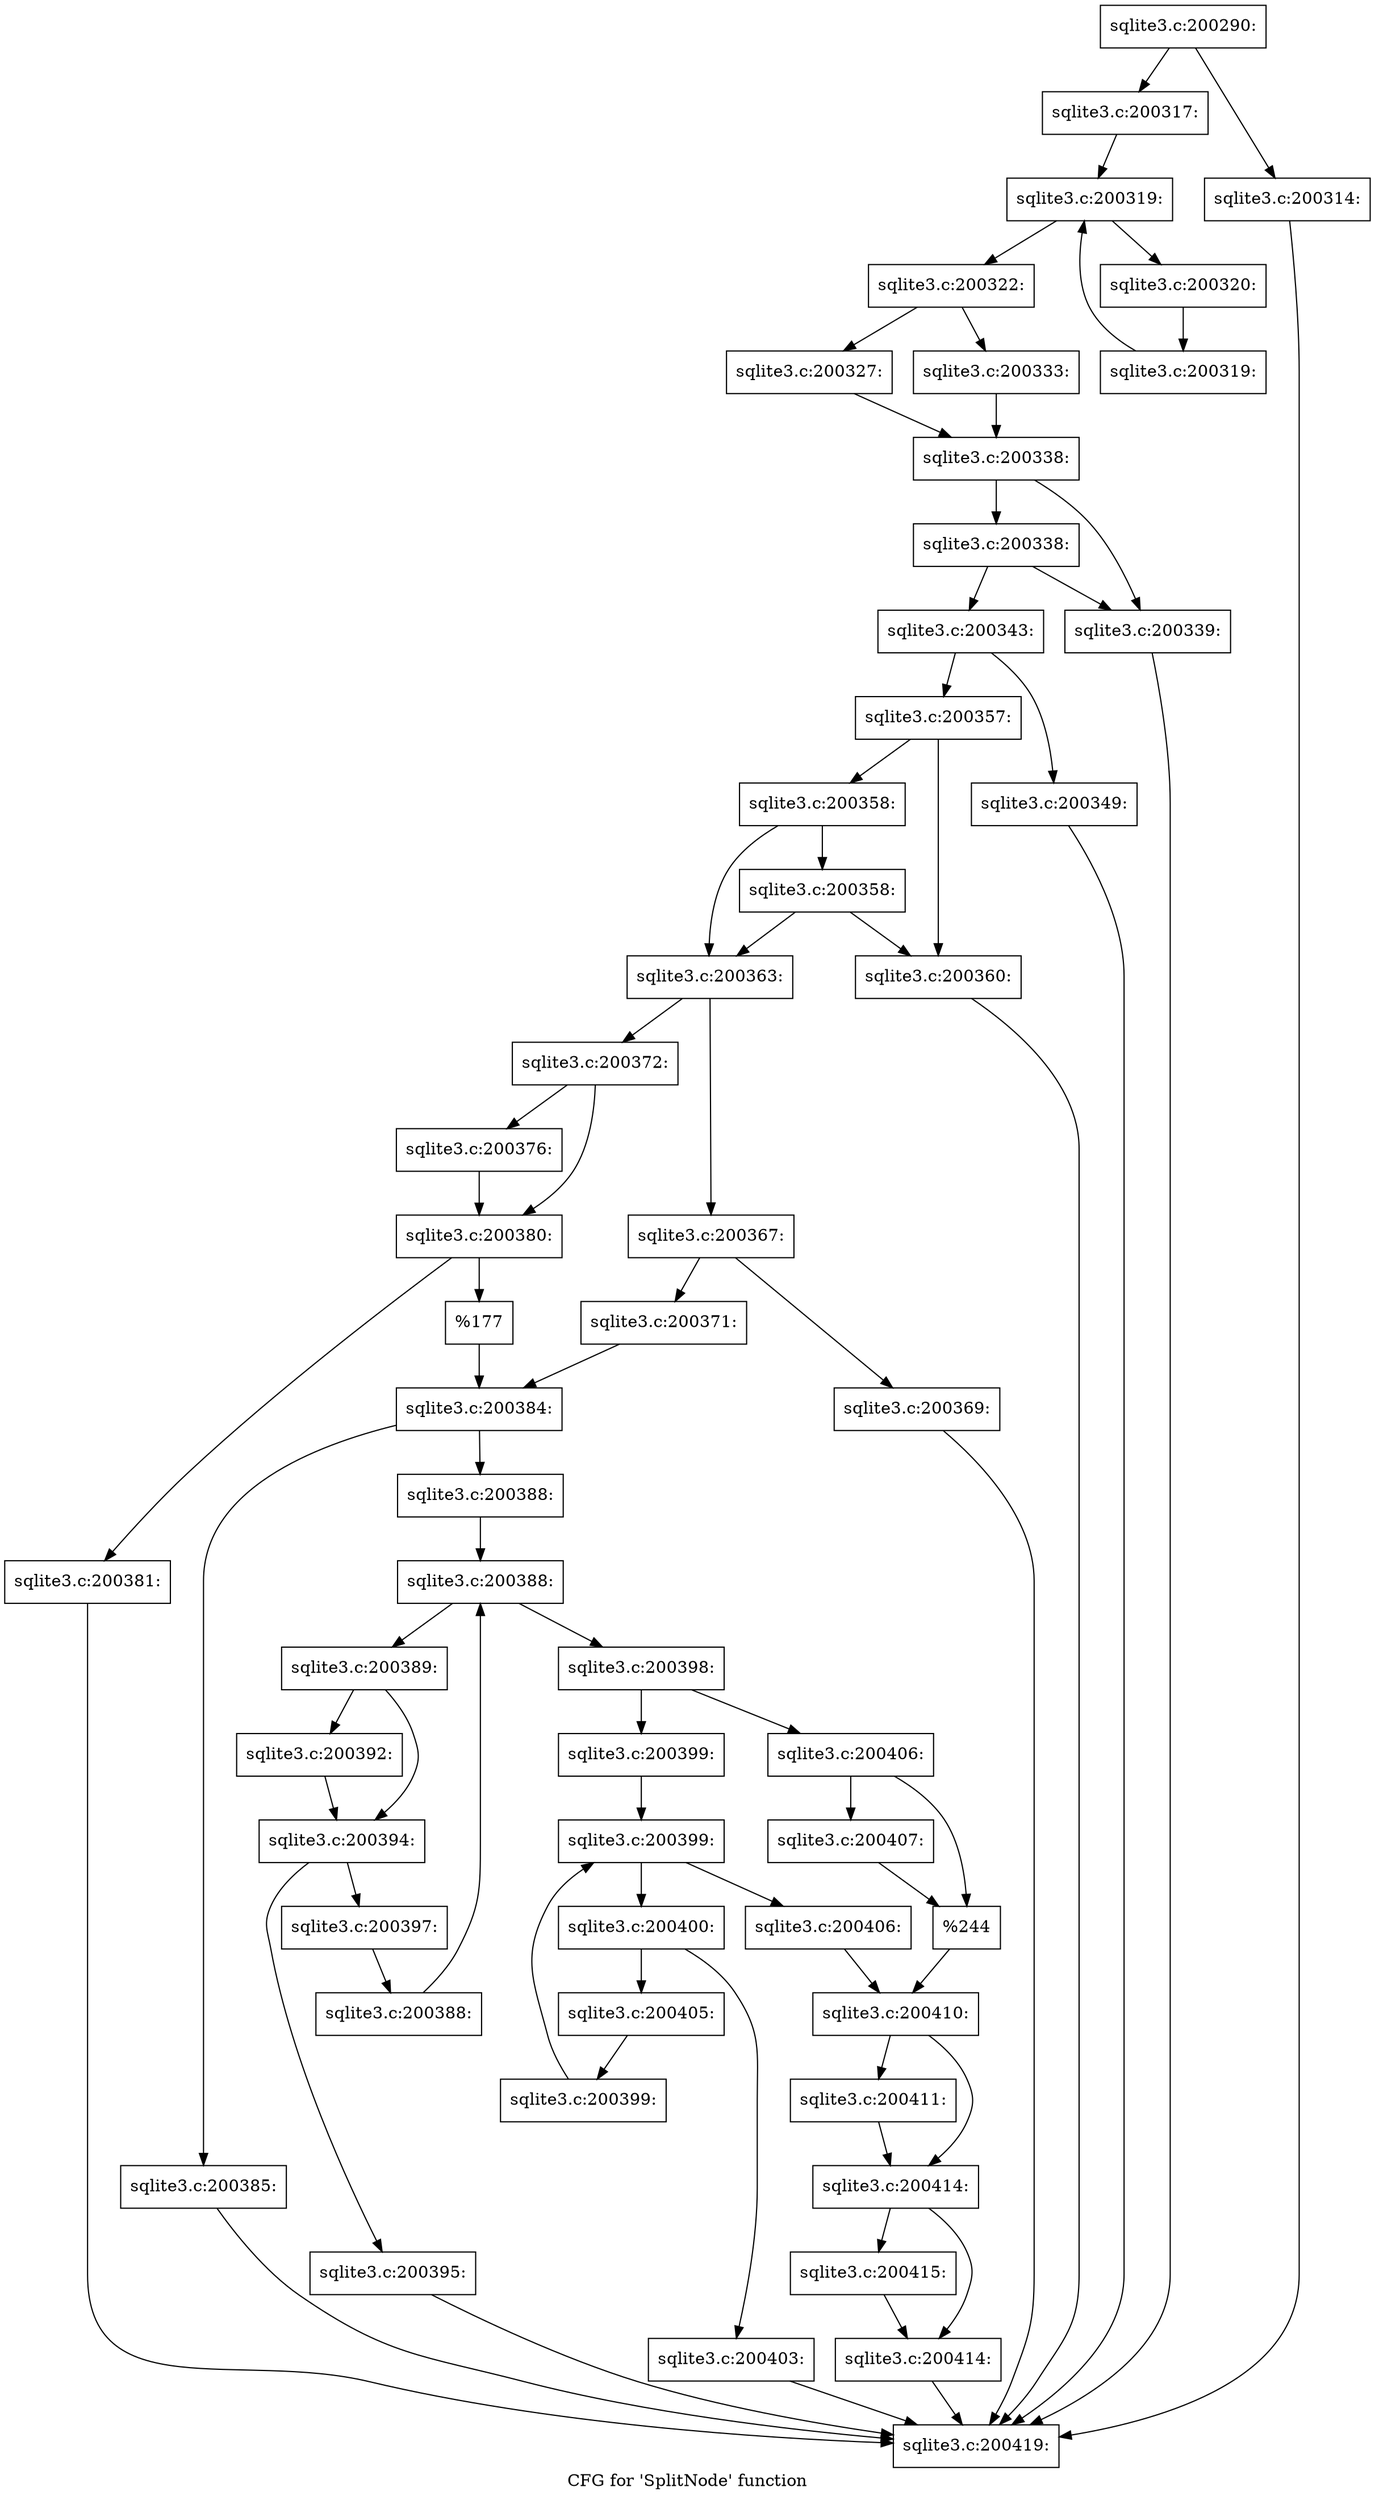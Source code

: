digraph "CFG for 'SplitNode' function" {
	label="CFG for 'SplitNode' function";

	Node0x55c0f6e97b20 [shape=record,label="{sqlite3.c:200290:}"];
	Node0x55c0f6e97b20 -> Node0x55c0fb618550;
	Node0x55c0f6e97b20 -> Node0x55c0fb618500;
	Node0x55c0fb618500 [shape=record,label="{sqlite3.c:200314:}"];
	Node0x55c0fb618500 -> Node0x55c0fb619150;
	Node0x55c0fb618550 [shape=record,label="{sqlite3.c:200317:}"];
	Node0x55c0fb618550 -> Node0x55c0fb619f10;
	Node0x55c0fb619f10 [shape=record,label="{sqlite3.c:200319:}"];
	Node0x55c0fb619f10 -> Node0x55c0fb61a130;
	Node0x55c0fb619f10 -> Node0x55c0fb619d60;
	Node0x55c0fb61a130 [shape=record,label="{sqlite3.c:200320:}"];
	Node0x55c0fb61a130 -> Node0x55c0fb61a0a0;
	Node0x55c0fb61a0a0 [shape=record,label="{sqlite3.c:200319:}"];
	Node0x55c0fb61a0a0 -> Node0x55c0fb619f10;
	Node0x55c0fb619d60 [shape=record,label="{sqlite3.c:200322:}"];
	Node0x55c0fb619d60 -> Node0x55c0f6e0a990;
	Node0x55c0fb619d60 -> Node0x55c0fb61bb20;
	Node0x55c0f6e0a990 [shape=record,label="{sqlite3.c:200327:}"];
	Node0x55c0f6e0a990 -> Node0x55c0fb61b520;
	Node0x55c0fb61bb20 [shape=record,label="{sqlite3.c:200333:}"];
	Node0x55c0fb61bb20 -> Node0x55c0fb61b520;
	Node0x55c0fb61b520 [shape=record,label="{sqlite3.c:200338:}"];
	Node0x55c0fb61b520 -> Node0x55c0fb61dca0;
	Node0x55c0fb61b520 -> Node0x55c0f6e09590;
	Node0x55c0fb61dca0 [shape=record,label="{sqlite3.c:200338:}"];
	Node0x55c0fb61dca0 -> Node0x55c0fb61c540;
	Node0x55c0fb61dca0 -> Node0x55c0f6e09590;
	Node0x55c0f6e09590 [shape=record,label="{sqlite3.c:200339:}"];
	Node0x55c0f6e09590 -> Node0x55c0fb619150;
	Node0x55c0fb61c540 [shape=record,label="{sqlite3.c:200343:}"];
	Node0x55c0fb61c540 -> Node0x55c0f6e97c10;
	Node0x55c0fb61c540 -> Node0x55c0fb61fbd0;
	Node0x55c0f6e97c10 [shape=record,label="{sqlite3.c:200349:}"];
	Node0x55c0f6e97c10 -> Node0x55c0fb619150;
	Node0x55c0fb61fbd0 [shape=record,label="{sqlite3.c:200357:}"];
	Node0x55c0fb61fbd0 -> Node0x55c0fb61ffc0;
	Node0x55c0fb61fbd0 -> Node0x55c0fb620060;
	Node0x55c0fb620060 [shape=record,label="{sqlite3.c:200358:}"];
	Node0x55c0fb620060 -> Node0x55c0fb6204f0;
	Node0x55c0fb620060 -> Node0x55c0fb620010;
	Node0x55c0fb6204f0 [shape=record,label="{sqlite3.c:200358:}"];
	Node0x55c0fb6204f0 -> Node0x55c0fb61ffc0;
	Node0x55c0fb6204f0 -> Node0x55c0fb620010;
	Node0x55c0fb61ffc0 [shape=record,label="{sqlite3.c:200360:}"];
	Node0x55c0fb61ffc0 -> Node0x55c0fb619150;
	Node0x55c0fb620010 [shape=record,label="{sqlite3.c:200363:}"];
	Node0x55c0fb620010 -> Node0x55c0fb621670;
	Node0x55c0fb620010 -> Node0x55c0fb621710;
	Node0x55c0fb621670 [shape=record,label="{sqlite3.c:200367:}"];
	Node0x55c0fb621670 -> Node0x55c0fb6222c0;
	Node0x55c0fb621670 -> Node0x55c0fb622310;
	Node0x55c0fb6222c0 [shape=record,label="{sqlite3.c:200369:}"];
	Node0x55c0fb6222c0 -> Node0x55c0fb619150;
	Node0x55c0fb622310 [shape=record,label="{sqlite3.c:200371:}"];
	Node0x55c0fb622310 -> Node0x55c0fb6216c0;
	Node0x55c0fb621710 [shape=record,label="{sqlite3.c:200372:}"];
	Node0x55c0fb621710 -> Node0x55c0fb623530;
	Node0x55c0fb621710 -> Node0x55c0fb623580;
	Node0x55c0fb623530 [shape=record,label="{sqlite3.c:200376:}"];
	Node0x55c0fb623530 -> Node0x55c0fb623580;
	Node0x55c0fb623580 [shape=record,label="{sqlite3.c:200380:}"];
	Node0x55c0fb623580 -> Node0x55c0fb6240d0;
	Node0x55c0fb623580 -> Node0x55c0fb624120;
	Node0x55c0fb6240d0 [shape=record,label="{sqlite3.c:200381:}"];
	Node0x55c0fb6240d0 -> Node0x55c0fb619150;
	Node0x55c0fb624120 [shape=record,label="{%177}"];
	Node0x55c0fb624120 -> Node0x55c0fb6216c0;
	Node0x55c0fb6216c0 [shape=record,label="{sqlite3.c:200384:}"];
	Node0x55c0fb6216c0 -> Node0x55c0fb624660;
	Node0x55c0fb6216c0 -> Node0x55c0fb6246b0;
	Node0x55c0fb624660 [shape=record,label="{sqlite3.c:200385:}"];
	Node0x55c0fb624660 -> Node0x55c0fb619150;
	Node0x55c0fb6246b0 [shape=record,label="{sqlite3.c:200388:}"];
	Node0x55c0fb6246b0 -> Node0x55c0fb6252a0;
	Node0x55c0fb6252a0 [shape=record,label="{sqlite3.c:200388:}"];
	Node0x55c0fb6252a0 -> Node0x55c0fb6254c0;
	Node0x55c0fb6252a0 -> Node0x55c0fb6250f0;
	Node0x55c0fb6254c0 [shape=record,label="{sqlite3.c:200389:}"];
	Node0x55c0fb6254c0 -> Node0x55c0f6e97c60;
	Node0x55c0fb6254c0 -> Node0x55c0fb626900;
	Node0x55c0f6e97c60 [shape=record,label="{sqlite3.c:200392:}"];
	Node0x55c0f6e97c60 -> Node0x55c0fb626900;
	Node0x55c0fb626900 [shape=record,label="{sqlite3.c:200394:}"];
	Node0x55c0fb626900 -> Node0x55c0fb6271a0;
	Node0x55c0fb626900 -> Node0x55c0fb6271f0;
	Node0x55c0fb6271a0 [shape=record,label="{sqlite3.c:200395:}"];
	Node0x55c0fb6271a0 -> Node0x55c0fb619150;
	Node0x55c0fb6271f0 [shape=record,label="{sqlite3.c:200397:}"];
	Node0x55c0fb6271f0 -> Node0x55c0fb625430;
	Node0x55c0fb625430 [shape=record,label="{sqlite3.c:200388:}"];
	Node0x55c0fb625430 -> Node0x55c0fb6252a0;
	Node0x55c0fb6250f0 [shape=record,label="{sqlite3.c:200398:}"];
	Node0x55c0fb6250f0 -> Node0x55c0fb627830;
	Node0x55c0fb6250f0 -> Node0x55c0fb6278d0;
	Node0x55c0fb627830 [shape=record,label="{sqlite3.c:200399:}"];
	Node0x55c0fb627830 -> Node0x55c0fb627f10;
	Node0x55c0fb627f10 [shape=record,label="{sqlite3.c:200399:}"];
	Node0x55c0fb627f10 -> Node0x55c0fb6280c0;
	Node0x55c0fb627f10 -> Node0x55c0fb627d60;
	Node0x55c0fb6280c0 [shape=record,label="{sqlite3.c:200400:}"];
	Node0x55c0fb6280c0 -> Node0x55c0fb629250;
	Node0x55c0fb6280c0 -> Node0x55c0fb6292a0;
	Node0x55c0fb629250 [shape=record,label="{sqlite3.c:200403:}"];
	Node0x55c0fb629250 -> Node0x55c0fb619150;
	Node0x55c0fb6292a0 [shape=record,label="{sqlite3.c:200405:}"];
	Node0x55c0fb6292a0 -> Node0x55c0fb628030;
	Node0x55c0fb628030 [shape=record,label="{sqlite3.c:200399:}"];
	Node0x55c0fb628030 -> Node0x55c0fb627f10;
	Node0x55c0fb627d60 [shape=record,label="{sqlite3.c:200406:}"];
	Node0x55c0fb627d60 -> Node0x55c0fb627880;
	Node0x55c0fb6278d0 [shape=record,label="{sqlite3.c:200406:}"];
	Node0x55c0fb6278d0 -> Node0x55c0fb629b70;
	Node0x55c0fb6278d0 -> Node0x55c0fb629bc0;
	Node0x55c0fb629b70 [shape=record,label="{sqlite3.c:200407:}"];
	Node0x55c0fb629b70 -> Node0x55c0fb629bc0;
	Node0x55c0fb629bc0 [shape=record,label="{%244}"];
	Node0x55c0fb629bc0 -> Node0x55c0fb627880;
	Node0x55c0fb627880 [shape=record,label="{sqlite3.c:200410:}"];
	Node0x55c0fb627880 -> Node0x55c0fb62a700;
	Node0x55c0fb627880 -> Node0x55c0fb62a750;
	Node0x55c0fb62a700 [shape=record,label="{sqlite3.c:200411:}"];
	Node0x55c0fb62a700 -> Node0x55c0fb62a750;
	Node0x55c0fb62a750 [shape=record,label="{sqlite3.c:200414:}"];
	Node0x55c0fb62a750 -> Node0x55c0fb62b030;
	Node0x55c0fb62a750 -> Node0x55c0fb62b080;
	Node0x55c0fb62b030 [shape=record,label="{sqlite3.c:200415:}"];
	Node0x55c0fb62b030 -> Node0x55c0fb62b080;
	Node0x55c0fb62b080 [shape=record,label="{sqlite3.c:200414:}"];
	Node0x55c0fb62b080 -> Node0x55c0fb619150;
	Node0x55c0fb619150 [shape=record,label="{sqlite3.c:200419:}"];
}
